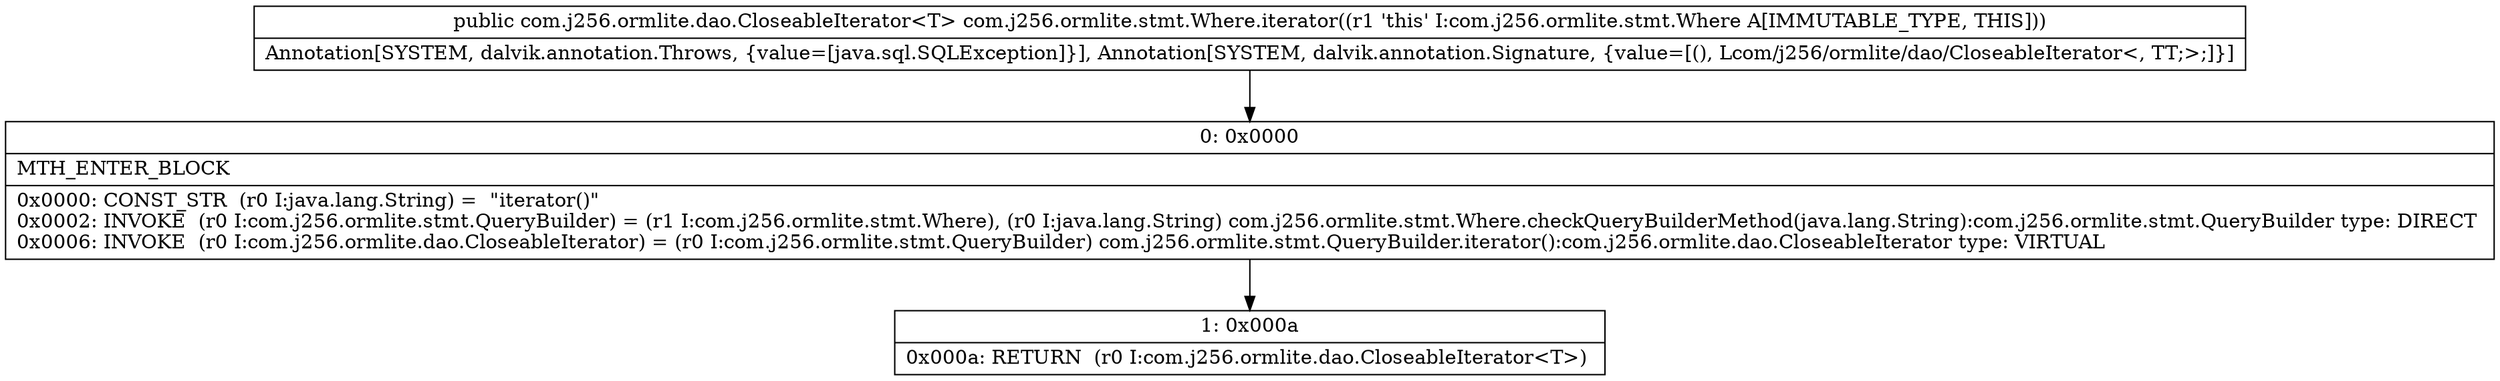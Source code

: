 digraph "CFG forcom.j256.ormlite.stmt.Where.iterator()Lcom\/j256\/ormlite\/dao\/CloseableIterator;" {
Node_0 [shape=record,label="{0\:\ 0x0000|MTH_ENTER_BLOCK\l|0x0000: CONST_STR  (r0 I:java.lang.String) =  \"iterator()\" \l0x0002: INVOKE  (r0 I:com.j256.ormlite.stmt.QueryBuilder) = (r1 I:com.j256.ormlite.stmt.Where), (r0 I:java.lang.String) com.j256.ormlite.stmt.Where.checkQueryBuilderMethod(java.lang.String):com.j256.ormlite.stmt.QueryBuilder type: DIRECT \l0x0006: INVOKE  (r0 I:com.j256.ormlite.dao.CloseableIterator) = (r0 I:com.j256.ormlite.stmt.QueryBuilder) com.j256.ormlite.stmt.QueryBuilder.iterator():com.j256.ormlite.dao.CloseableIterator type: VIRTUAL \l}"];
Node_1 [shape=record,label="{1\:\ 0x000a|0x000a: RETURN  (r0 I:com.j256.ormlite.dao.CloseableIterator\<T\>) \l}"];
MethodNode[shape=record,label="{public com.j256.ormlite.dao.CloseableIterator\<T\> com.j256.ormlite.stmt.Where.iterator((r1 'this' I:com.j256.ormlite.stmt.Where A[IMMUTABLE_TYPE, THIS]))  | Annotation[SYSTEM, dalvik.annotation.Throws, \{value=[java.sql.SQLException]\}], Annotation[SYSTEM, dalvik.annotation.Signature, \{value=[(), Lcom\/j256\/ormlite\/dao\/CloseableIterator\<, TT;\>;]\}]\l}"];
MethodNode -> Node_0;
Node_0 -> Node_1;
}

